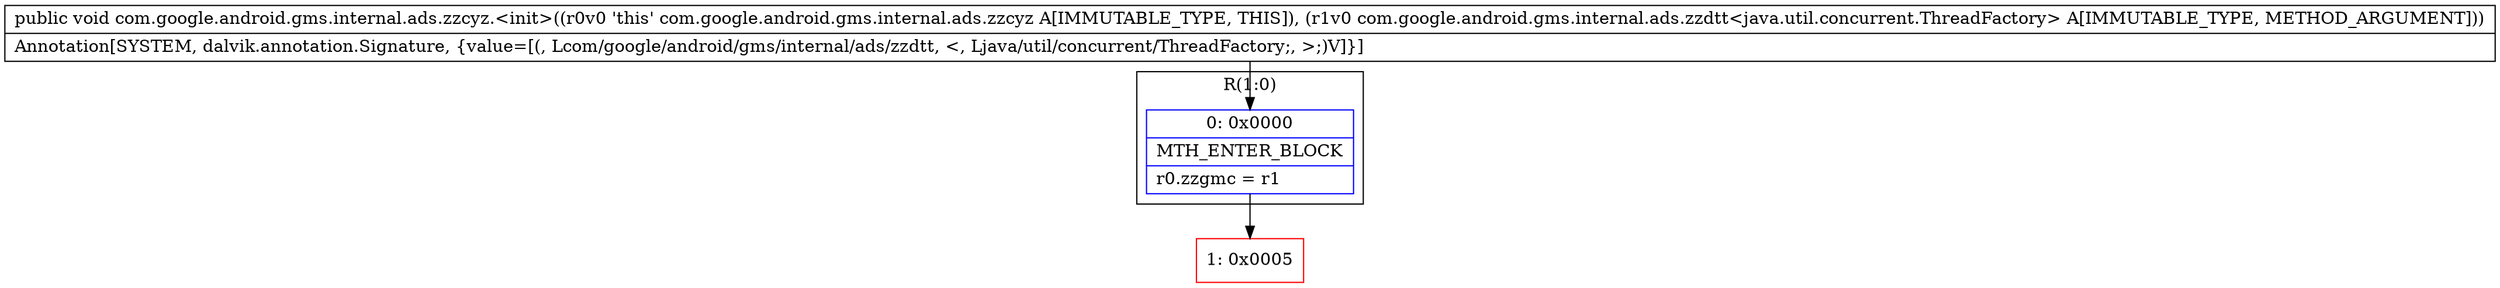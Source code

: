 digraph "CFG forcom.google.android.gms.internal.ads.zzcyz.\<init\>(Lcom\/google\/android\/gms\/internal\/ads\/zzdtt;)V" {
subgraph cluster_Region_639980784 {
label = "R(1:0)";
node [shape=record,color=blue];
Node_0 [shape=record,label="{0\:\ 0x0000|MTH_ENTER_BLOCK\l|r0.zzgmc = r1\l}"];
}
Node_1 [shape=record,color=red,label="{1\:\ 0x0005}"];
MethodNode[shape=record,label="{public void com.google.android.gms.internal.ads.zzcyz.\<init\>((r0v0 'this' com.google.android.gms.internal.ads.zzcyz A[IMMUTABLE_TYPE, THIS]), (r1v0 com.google.android.gms.internal.ads.zzdtt\<java.util.concurrent.ThreadFactory\> A[IMMUTABLE_TYPE, METHOD_ARGUMENT]))  | Annotation[SYSTEM, dalvik.annotation.Signature, \{value=[(, Lcom\/google\/android\/gms\/internal\/ads\/zzdtt, \<, Ljava\/util\/concurrent\/ThreadFactory;, \>;)V]\}]\l}"];
MethodNode -> Node_0;
Node_0 -> Node_1;
}

